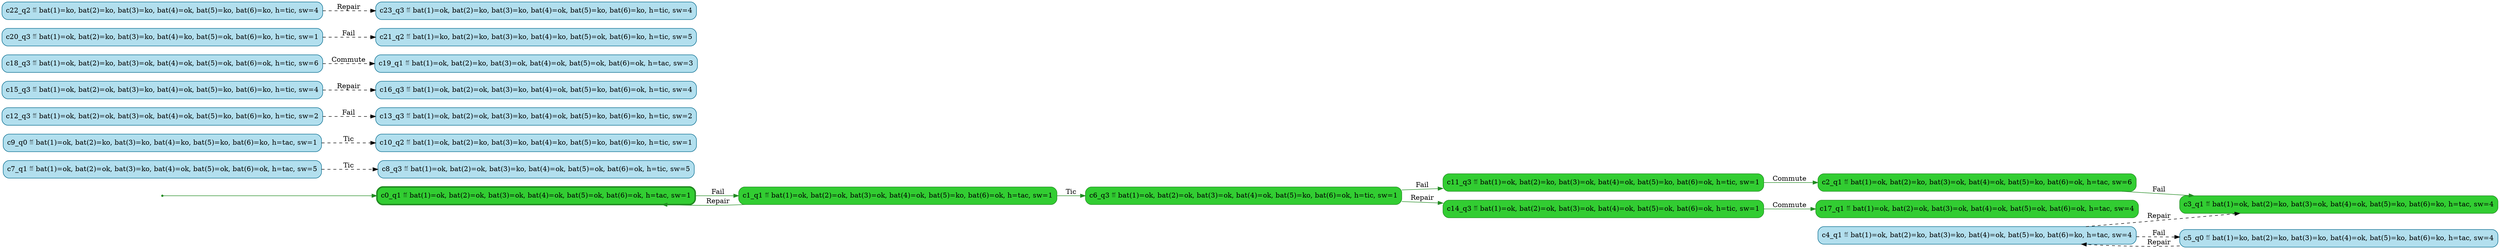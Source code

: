 digraph g {

	rankdir="LR"

	__invisible__[shape="point", color="forestgreen"]
	c0_q1[label="c0_q1 ≝ bat(1)=ok, bat(2)=ok, bat(3)=ok, bat(4)=ok, bat(5)=ok, bat(6)=ok, h=tac, sw=1", shape="box", style="rounded, filled", color="forestgreen", fillcolor="limegreen", penwidth=3] // Initial
	c1_q1[label="c1_q1 ≝ bat(1)=ok, bat(2)=ok, bat(3)=ok, bat(4)=ok, bat(5)=ko, bat(6)=ok, h=tac, sw=1", shape="box", style="rounded, filled", color="forestgreen", fillcolor="limegreen"]
	c6_q3[label="c6_q3 ≝ bat(1)=ok, bat(2)=ok, bat(3)=ok, bat(4)=ok, bat(5)=ko, bat(6)=ok, h=tic, sw=1", shape="box", style="rounded, filled", color="forestgreen", fillcolor="limegreen"]
	c11_q3[label="c11_q3 ≝ bat(1)=ok, bat(2)=ko, bat(3)=ok, bat(4)=ok, bat(5)=ko, bat(6)=ok, h=tic, sw=1", shape="box", style="rounded, filled", color="forestgreen", fillcolor="limegreen"]
	c2_q1[label="c2_q1 ≝ bat(1)=ok, bat(2)=ko, bat(3)=ok, bat(4)=ok, bat(5)=ko, bat(6)=ok, h=tac, sw=6", shape="box", style="rounded, filled", color="forestgreen", fillcolor="limegreen"]
	c3_q1[label="c3_q1 ≝ bat(1)=ok, bat(2)=ko, bat(3)=ok, bat(4)=ok, bat(5)=ko, bat(6)=ko, h=tac, sw=4", shape="box", style="rounded, filled", color="forestgreen", fillcolor="limegreen"]
	c14_q3[label="c14_q3 ≝ bat(1)=ok, bat(2)=ok, bat(3)=ok, bat(4)=ok, bat(5)=ok, bat(6)=ok, h=tic, sw=1", shape="box", style="rounded, filled", color="forestgreen", fillcolor="limegreen"]
	c17_q1[label="c17_q1 ≝ bat(1)=ok, bat(2)=ok, bat(3)=ok, bat(4)=ok, bat(5)=ok, bat(6)=ok, h=tac, sw=4", shape="box", style="rounded, filled", color="forestgreen", fillcolor="limegreen"]
	c4_q1[label="c4_q1 ≝ bat(1)=ok, bat(2)=ko, bat(3)=ko, bat(4)=ok, bat(5)=ko, bat(6)=ko, h=tac, sw=4", shape="box", style="rounded, filled", color="deepskyblue4", fillcolor="lightblue2"]
	c5_q0[label="c5_q0 ≝ bat(1)=ko, bat(2)=ko, bat(3)=ko, bat(4)=ok, bat(5)=ko, bat(6)=ko, h=tac, sw=4", shape="box", style="rounded, filled", color="deepskyblue4", fillcolor="lightblue2"]
	c7_q1[label="c7_q1 ≝ bat(1)=ok, bat(2)=ok, bat(3)=ko, bat(4)=ok, bat(5)=ok, bat(6)=ok, h=tac, sw=5", shape="box", style="rounded, filled", color="deepskyblue4", fillcolor="lightblue2"]
	c8_q3[label="c8_q3 ≝ bat(1)=ok, bat(2)=ok, bat(3)=ko, bat(4)=ok, bat(5)=ok, bat(6)=ok, h=tic, sw=5", shape="box", style="rounded, filled", color="deepskyblue4", fillcolor="lightblue2"]
	c9_q0[label="c9_q0 ≝ bat(1)=ok, bat(2)=ko, bat(3)=ko, bat(4)=ko, bat(5)=ko, bat(6)=ko, h=tac, sw=1", shape="box", style="rounded, filled", color="deepskyblue4", fillcolor="lightblue2"]
	c10_q2[label="c10_q2 ≝ bat(1)=ok, bat(2)=ko, bat(3)=ko, bat(4)=ko, bat(5)=ko, bat(6)=ko, h=tic, sw=1", shape="box", style="rounded, filled", color="deepskyblue4", fillcolor="lightblue2"]
	c12_q3[label="c12_q3 ≝ bat(1)=ok, bat(2)=ok, bat(3)=ok, bat(4)=ok, bat(5)=ko, bat(6)=ko, h=tic, sw=2", shape="box", style="rounded, filled", color="deepskyblue4", fillcolor="lightblue2"]
	c13_q3[label="c13_q3 ≝ bat(1)=ok, bat(2)=ok, bat(3)=ko, bat(4)=ok, bat(5)=ko, bat(6)=ko, h=tic, sw=2", shape="box", style="rounded, filled", color="deepskyblue4", fillcolor="lightblue2"]
	c15_q3[label="c15_q3 ≝ bat(1)=ok, bat(2)=ok, bat(3)=ko, bat(4)=ok, bat(5)=ko, bat(6)=ko, h=tic, sw=4", shape="box", style="rounded, filled", color="deepskyblue4", fillcolor="lightblue2"]
	c16_q3[label="c16_q3 ≝ bat(1)=ok, bat(2)=ok, bat(3)=ko, bat(4)=ok, bat(5)=ko, bat(6)=ok, h=tic, sw=4", shape="box", style="rounded, filled", color="deepskyblue4", fillcolor="lightblue2"]
	c18_q3[label="c18_q3 ≝ bat(1)=ok, bat(2)=ko, bat(3)=ok, bat(4)=ok, bat(5)=ok, bat(6)=ok, h=tic, sw=6", shape="box", style="rounded, filled", color="deepskyblue4", fillcolor="lightblue2"]
	c19_q1[label="c19_q1 ≝ bat(1)=ok, bat(2)=ko, bat(3)=ok, bat(4)=ok, bat(5)=ok, bat(6)=ok, h=tac, sw=3", shape="box", style="rounded, filled", color="deepskyblue4", fillcolor="lightblue2"]
	c20_q3[label="c20_q3 ≝ bat(1)=ok, bat(2)=ko, bat(3)=ko, bat(4)=ko, bat(5)=ok, bat(6)=ko, h=tic, sw=1", shape="box", style="rounded, filled", color="deepskyblue4", fillcolor="lightblue2"]
	c21_q2[label="c21_q2 ≝ bat(1)=ko, bat(2)=ko, bat(3)=ko, bat(4)=ko, bat(5)=ok, bat(6)=ko, h=tic, sw=5", shape="box", style="rounded, filled", color="deepskyblue4", fillcolor="lightblue2"]
	c22_q2[label="c22_q2 ≝ bat(1)=ko, bat(2)=ko, bat(3)=ko, bat(4)=ok, bat(5)=ko, bat(6)=ko, h=tic, sw=4", shape="box", style="rounded, filled", color="deepskyblue4", fillcolor="lightblue2"]
	c23_q3[label="c23_q3 ≝ bat(1)=ok, bat(2)=ko, bat(3)=ko, bat(4)=ok, bat(5)=ko, bat(6)=ko, h=tic, sw=4", shape="box", style="rounded, filled", color="deepskyblue4", fillcolor="lightblue2"]

	__invisible__ -> c0_q1[color="forestgreen"]
	c0_q1 -> c1_q1[label="Fail", color="forestgreen"]
	c1_q1 -> c0_q1[label="Repair", color="forestgreen"]
	c1_q1 -> c6_q3[label="Tic", color="forestgreen"]
	c6_q3 -> c11_q3[label="Fail", color="forestgreen"]
	c11_q3 -> c2_q1[label="Commute", color="forestgreen"]
	c2_q1 -> c3_q1[label="Fail", color="forestgreen"]
	c6_q3 -> c14_q3[label="Repair", color="forestgreen"]
	c14_q3 -> c17_q1[label="Commute", color="forestgreen"]
	c4_q1 -> c3_q1[label="Repair", color="black", style="dashed"]
	c4_q1 -> c5_q0[label="Fail", color="black", style="dashed"]
	c7_q1 -> c8_q3[label="Tic", color="black", style="dashed"]
	c5_q0 -> c4_q1[label="Repair", color="black", style="dashed"]
	c9_q0 -> c10_q2[label="Tic", color="black", style="dashed"]
	c12_q3 -> c13_q3[label="Fail", color="black", style="dashed"]
	c15_q3 -> c16_q3[label="Repair", color="black", style="dashed"]
	c18_q3 -> c19_q1[label="Commute", color="black", style="dashed"]
	c20_q3 -> c21_q2[label="Fail", color="black", style="dashed"]
	c22_q2 -> c23_q3[label="Repair", color="black", style="dashed"]

}
